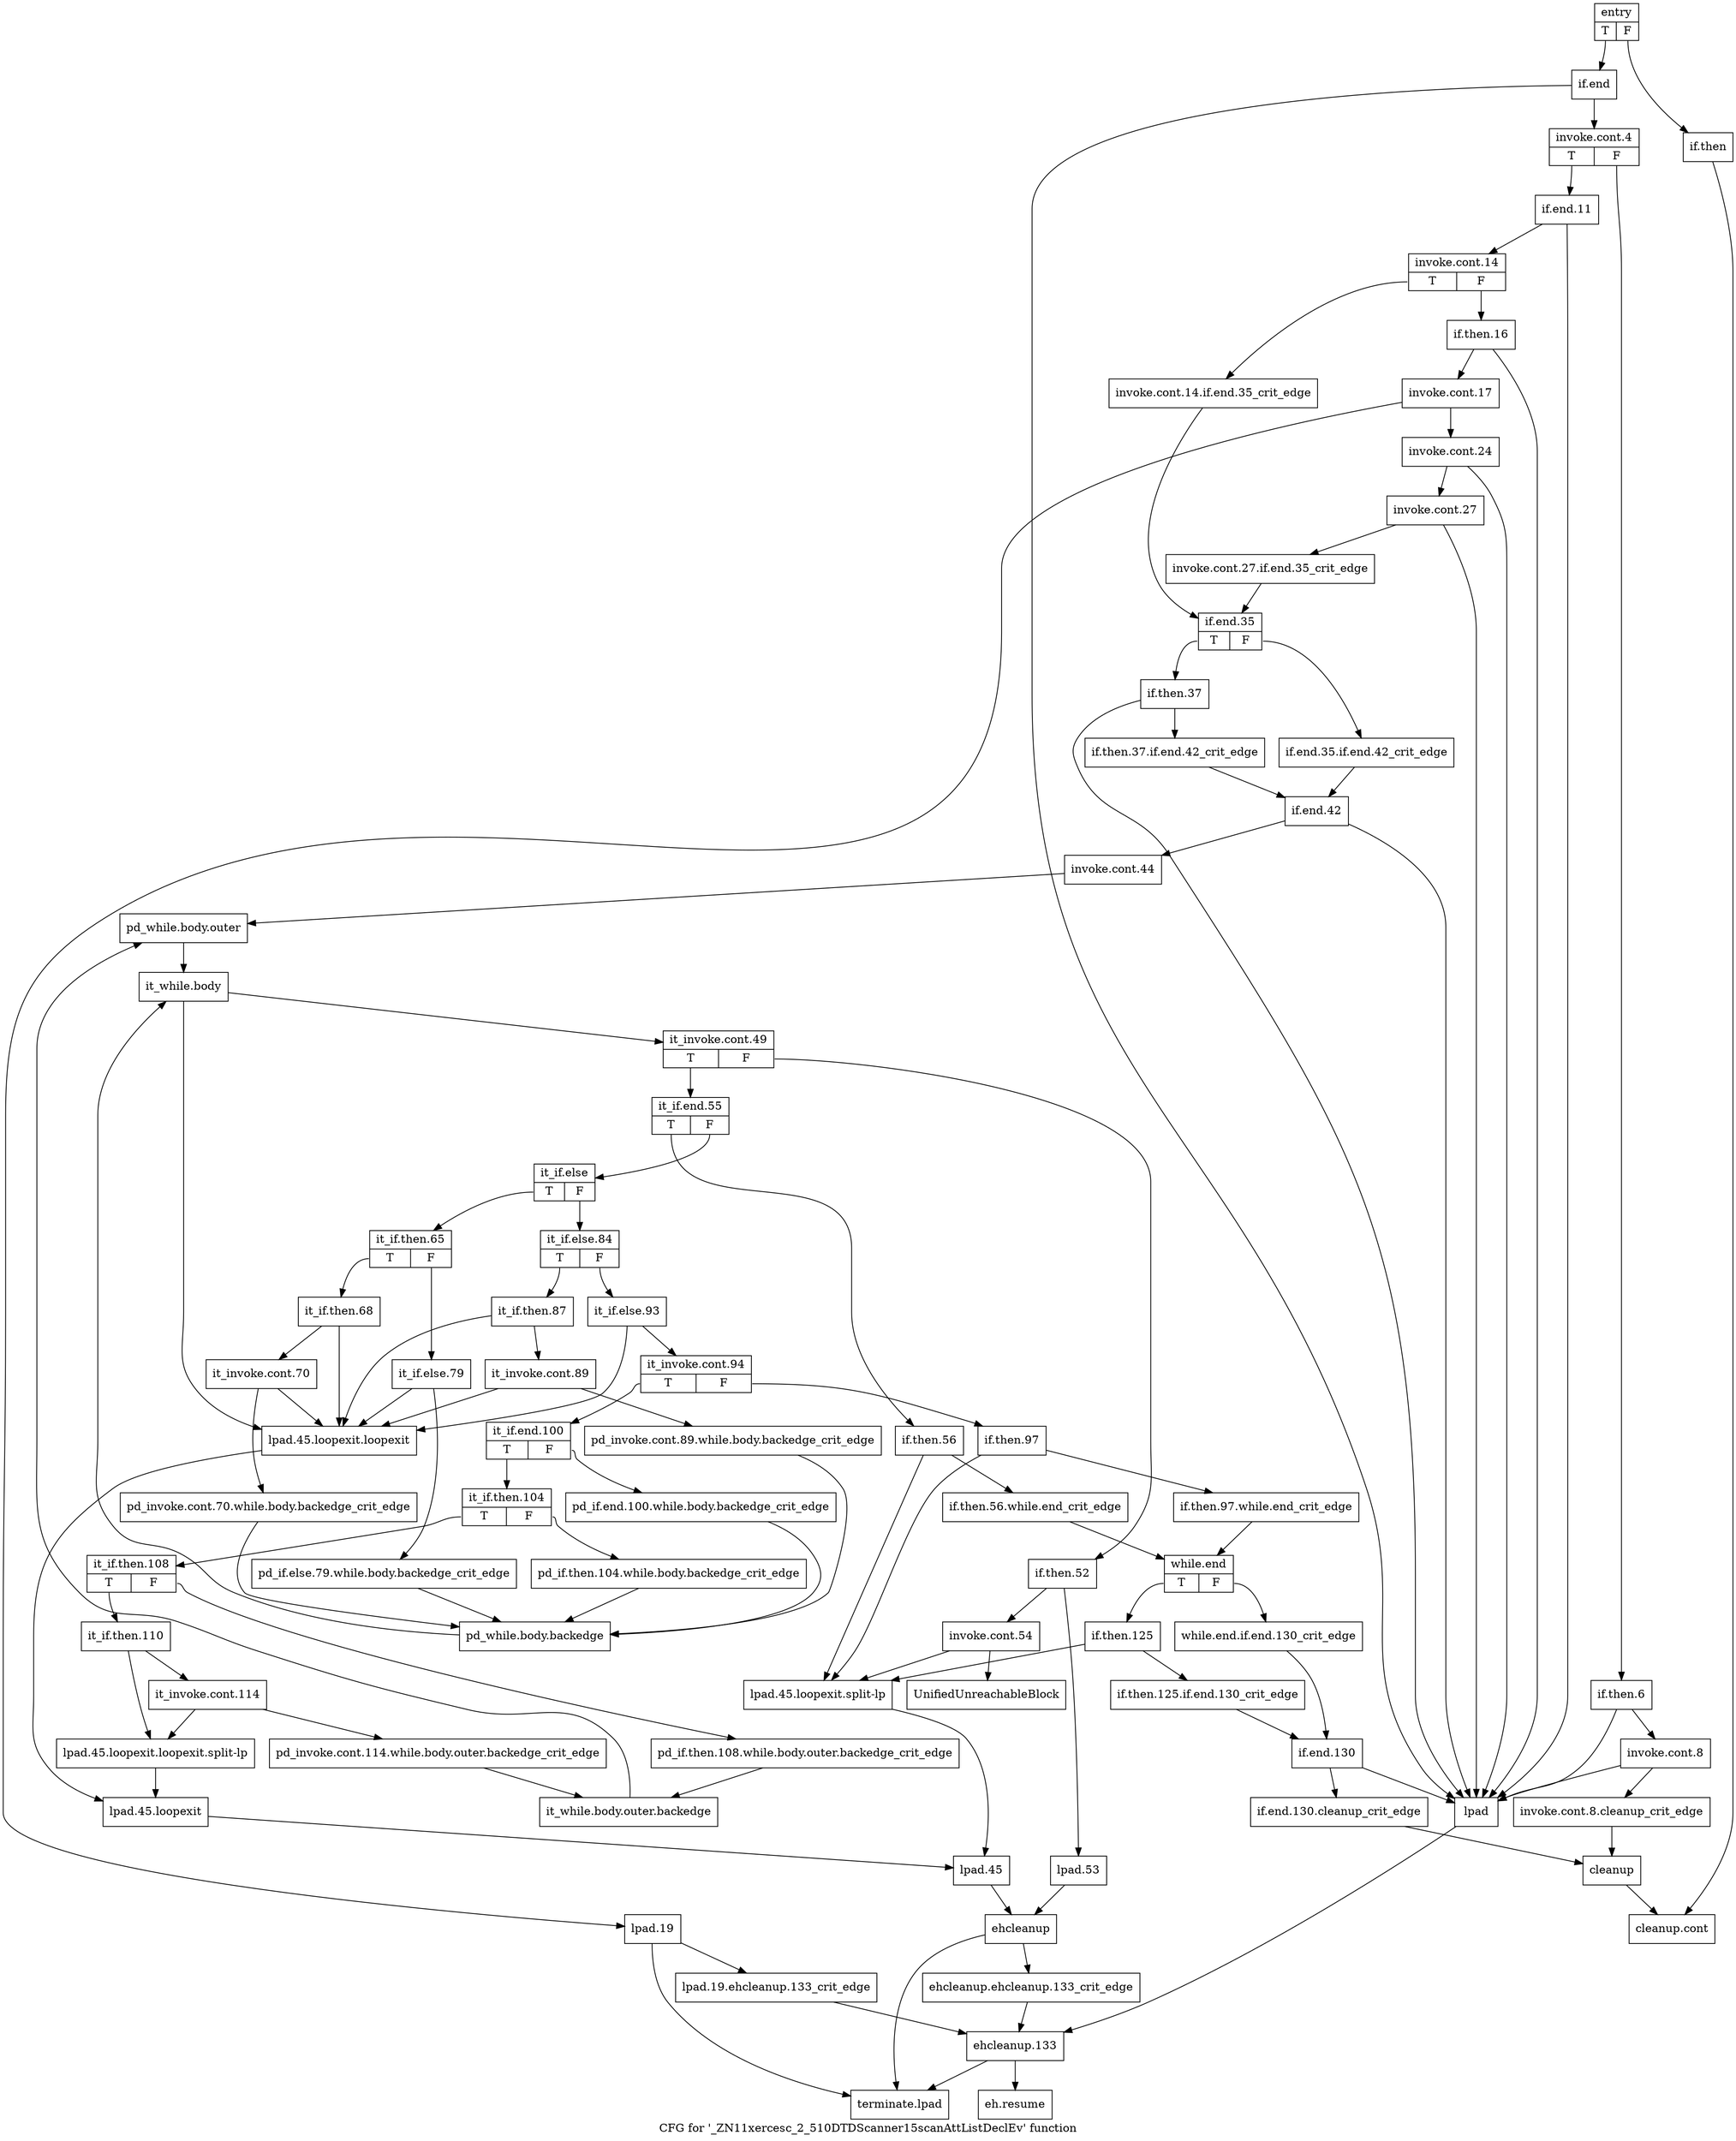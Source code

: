 digraph "CFG for '_ZN11xercesc_2_510DTDScanner15scanAttListDeclEv' function" {
	label="CFG for '_ZN11xercesc_2_510DTDScanner15scanAttListDeclEv' function";

	Node0x314aa80 [shape=record,label="{entry|{<s0>T|<s1>F}}"];
	Node0x314aa80:s0 -> Node0x314e500;
	Node0x314aa80:s1 -> Node0x314e4b0;
	Node0x314e4b0 [shape=record,label="{if.then}"];
	Node0x314e4b0 -> Node0x314fa90;
	Node0x314e500 [shape=record,label="{if.end}"];
	Node0x314e500 -> Node0x314e550;
	Node0x314e500 -> Node0x314e690;
	Node0x314e550 [shape=record,label="{invoke.cont.4|{<s0>T|<s1>F}}"];
	Node0x314e550:s0 -> Node0x314e6e0;
	Node0x314e550:s1 -> Node0x314e5a0;
	Node0x314e5a0 [shape=record,label="{if.then.6}"];
	Node0x314e5a0 -> Node0x314e5f0;
	Node0x314e5a0 -> Node0x314e690;
	Node0x314e5f0 [shape=record,label="{invoke.cont.8}"];
	Node0x314e5f0 -> Node0x314e640;
	Node0x314e5f0 -> Node0x314e690;
	Node0x314e640 [shape=record,label="{invoke.cont.8.cleanup_crit_edge}"];
	Node0x314e640 -> Node0x314fa40;
	Node0x314e690 [shape=record,label="{lpad}"];
	Node0x314e690 -> Node0x314fb80;
	Node0x314e6e0 [shape=record,label="{if.end.11}"];
	Node0x314e6e0 -> Node0x314e730;
	Node0x314e6e0 -> Node0x314e690;
	Node0x314e730 [shape=record,label="{invoke.cont.14|{<s0>T|<s1>F}}"];
	Node0x314e730:s0 -> Node0x314e780;
	Node0x314e730:s1 -> Node0x314e7d0;
	Node0x314e780 [shape=record,label="{invoke.cont.14.if.end.35_crit_edge}"];
	Node0x314e780 -> Node0x314ea00;
	Node0x314e7d0 [shape=record,label="{if.then.16}"];
	Node0x314e7d0 -> Node0x314e820;
	Node0x314e7d0 -> Node0x314e690;
	Node0x314e820 [shape=record,label="{invoke.cont.17}"];
	Node0x314e820 -> Node0x314e870;
	Node0x314e820 -> Node0x314e960;
	Node0x314e870 [shape=record,label="{invoke.cont.24}"];
	Node0x314e870 -> Node0x314e8c0;
	Node0x314e870 -> Node0x314e690;
	Node0x314e8c0 [shape=record,label="{invoke.cont.27}"];
	Node0x314e8c0 -> Node0x314e910;
	Node0x314e8c0 -> Node0x314e690;
	Node0x314e910 [shape=record,label="{invoke.cont.27.if.end.35_crit_edge}"];
	Node0x314e910 -> Node0x314ea00;
	Node0x314e960 [shape=record,label="{lpad.19}"];
	Node0x314e960 -> Node0x314e9b0;
	Node0x314e960 -> Node0x314fc20;
	Node0x314e9b0 [shape=record,label="{lpad.19.ehcleanup.133_crit_edge}"];
	Node0x314e9b0 -> Node0x314fb80;
	Node0x314ea00 [shape=record,label="{if.end.35|{<s0>T|<s1>F}}"];
	Node0x314ea00:s0 -> Node0x314eaa0;
	Node0x314ea00:s1 -> Node0x314ea50;
	Node0x314ea50 [shape=record,label="{if.end.35.if.end.42_crit_edge}"];
	Node0x314ea50 -> Node0x314eb40;
	Node0x314eaa0 [shape=record,label="{if.then.37}"];
	Node0x314eaa0 -> Node0x314eaf0;
	Node0x314eaa0 -> Node0x314e690;
	Node0x314eaf0 [shape=record,label="{if.then.37.if.end.42_crit_edge}"];
	Node0x314eaf0 -> Node0x314eb40;
	Node0x314eb40 [shape=record,label="{if.end.42}"];
	Node0x314eb40 -> Node0x314eb90;
	Node0x314eb40 -> Node0x314e690;
	Node0x314eb90 [shape=record,label="{invoke.cont.44}"];
	Node0x314eb90 -> Node0x314ebe0;
	Node0x314ebe0 [shape=record,label="{pd_while.body.outer}"];
	Node0x314ebe0 -> Node0x314ec30;
	Node0x314ec30 [shape=record,label="{it_while.body}"];
	Node0x314ec30 -> Node0x314ec80;
	Node0x314ec30 -> Node0x314ed70;
	Node0x314ec80 [shape=record,label="{it_invoke.cont.49|{<s0>T|<s1>F}}"];
	Node0x314ec80:s0 -> Node0x314ef50;
	Node0x314ec80:s1 -> Node0x314ecd0;
	Node0x314ecd0 [shape=record,label="{if.then.52}"];
	Node0x314ecd0 -> Node0x314ed20;
	Node0x314ecd0 -> Node0x314ef00;
	Node0x314ed20 [shape=record,label="{invoke.cont.54}"];
	Node0x314ed20 -> Node0x314fc70;
	Node0x314ed20 -> Node0x314ee60;
	Node0x314ed70 [shape=record,label="{lpad.45.loopexit.loopexit}"];
	Node0x314ed70 -> Node0x314ee10;
	Node0x314edc0 [shape=record,label="{lpad.45.loopexit.loopexit.split-lp}"];
	Node0x314edc0 -> Node0x314ee10;
	Node0x314ee10 [shape=record,label="{lpad.45.loopexit}"];
	Node0x314ee10 -> Node0x314eeb0;
	Node0x314ee60 [shape=record,label="{lpad.45.loopexit.split-lp}"];
	Node0x314ee60 -> Node0x314eeb0;
	Node0x314eeb0 [shape=record,label="{lpad.45}"];
	Node0x314eeb0 -> Node0x314fae0;
	Node0x314ef00 [shape=record,label="{lpad.53}"];
	Node0x314ef00 -> Node0x314fae0;
	Node0x314ef50 [shape=record,label="{it_if.end.55|{<s0>T|<s1>F}}"];
	Node0x314ef50:s0 -> Node0x314efa0;
	Node0x314ef50:s1 -> Node0x314f040;
	Node0x314efa0 [shape=record,label="{if.then.56}"];
	Node0x314efa0 -> Node0x314eff0;
	Node0x314efa0 -> Node0x314ee60;
	Node0x314eff0 [shape=record,label="{if.then.56.while.end_crit_edge}"];
	Node0x314eff0 -> Node0x314f860;
	Node0x314f040 [shape=record,label="{it_if.else|{<s0>T|<s1>F}}"];
	Node0x314f040:s0 -> Node0x314f090;
	Node0x314f040:s1 -> Node0x314f2c0;
	Node0x314f090 [shape=record,label="{it_if.then.65|{<s0>T|<s1>F}}"];
	Node0x314f090:s0 -> Node0x314f0e0;
	Node0x314f090:s1 -> Node0x314f1d0;
	Node0x314f0e0 [shape=record,label="{it_if.then.68}"];
	Node0x314f0e0 -> Node0x314f130;
	Node0x314f0e0 -> Node0x314ed70;
	Node0x314f130 [shape=record,label="{it_invoke.cont.70}"];
	Node0x314f130 -> Node0x314f180;
	Node0x314f130 -> Node0x314ed70;
	Node0x314f180 [shape=record,label="{pd_invoke.cont.70.while.body.backedge_crit_edge}"];
	Node0x314f180 -> Node0x314f270;
	Node0x314f1d0 [shape=record,label="{it_if.else.79}"];
	Node0x314f1d0 -> Node0x314f220;
	Node0x314f1d0 -> Node0x314ed70;
	Node0x314f220 [shape=record,label="{pd_if.else.79.while.body.backedge_crit_edge}"];
	Node0x314f220 -> Node0x314f270;
	Node0x314f270 [shape=record,label="{pd_while.body.backedge}"];
	Node0x314f270 -> Node0x314ec30;
	Node0x314f2c0 [shape=record,label="{it_if.else.84|{<s0>T|<s1>F}}"];
	Node0x314f2c0:s0 -> Node0x314f310;
	Node0x314f2c0:s1 -> Node0x314f400;
	Node0x314f310 [shape=record,label="{it_if.then.87}"];
	Node0x314f310 -> Node0x314f360;
	Node0x314f310 -> Node0x314ed70;
	Node0x314f360 [shape=record,label="{it_invoke.cont.89}"];
	Node0x314f360 -> Node0x314f3b0;
	Node0x314f360 -> Node0x314ed70;
	Node0x314f3b0 [shape=record,label="{pd_invoke.cont.89.while.body.backedge_crit_edge}"];
	Node0x314f3b0 -> Node0x314f270;
	Node0x314f400 [shape=record,label="{it_if.else.93}"];
	Node0x314f400 -> Node0x314f450;
	Node0x314f400 -> Node0x314ed70;
	Node0x314f450 [shape=record,label="{it_invoke.cont.94|{<s0>T|<s1>F}}"];
	Node0x314f450:s0 -> Node0x314f540;
	Node0x314f450:s1 -> Node0x314f4a0;
	Node0x314f4a0 [shape=record,label="{if.then.97}"];
	Node0x314f4a0 -> Node0x314f4f0;
	Node0x314f4a0 -> Node0x314ee60;
	Node0x314f4f0 [shape=record,label="{if.then.97.while.end_crit_edge}"];
	Node0x314f4f0 -> Node0x314f860;
	Node0x314f540 [shape=record,label="{it_if.end.100|{<s0>T|<s1>F}}"];
	Node0x314f540:s0 -> Node0x314f5e0;
	Node0x314f540:s1 -> Node0x314f590;
	Node0x314f590 [shape=record,label="{pd_if.end.100.while.body.backedge_crit_edge}"];
	Node0x314f590 -> Node0x314f270;
	Node0x314f5e0 [shape=record,label="{it_if.then.104|{<s0>T|<s1>F}}"];
	Node0x314f5e0:s0 -> Node0x314f680;
	Node0x314f5e0:s1 -> Node0x314f630;
	Node0x314f630 [shape=record,label="{pd_if.then.104.while.body.backedge_crit_edge}"];
	Node0x314f630 -> Node0x314f270;
	Node0x314f680 [shape=record,label="{it_if.then.108|{<s0>T|<s1>F}}"];
	Node0x314f680:s0 -> Node0x314f720;
	Node0x314f680:s1 -> Node0x314f6d0;
	Node0x314f6d0 [shape=record,label="{pd_if.then.108.while.body.outer.backedge_crit_edge}"];
	Node0x314f6d0 -> Node0x314f810;
	Node0x314f720 [shape=record,label="{it_if.then.110}"];
	Node0x314f720 -> Node0x314f770;
	Node0x314f720 -> Node0x314edc0;
	Node0x314f770 [shape=record,label="{it_invoke.cont.114}"];
	Node0x314f770 -> Node0x314f7c0;
	Node0x314f770 -> Node0x314edc0;
	Node0x314f7c0 [shape=record,label="{pd_invoke.cont.114.while.body.outer.backedge_crit_edge}"];
	Node0x314f7c0 -> Node0x314f810;
	Node0x314f810 [shape=record,label="{it_while.body.outer.backedge}"];
	Node0x314f810 -> Node0x314ebe0;
	Node0x314f860 [shape=record,label="{while.end|{<s0>T|<s1>F}}"];
	Node0x314f860:s0 -> Node0x314f900;
	Node0x314f860:s1 -> Node0x314f8b0;
	Node0x314f8b0 [shape=record,label="{while.end.if.end.130_crit_edge}"];
	Node0x314f8b0 -> Node0x314f9a0;
	Node0x314f900 [shape=record,label="{if.then.125}"];
	Node0x314f900 -> Node0x314f950;
	Node0x314f900 -> Node0x314ee60;
	Node0x314f950 [shape=record,label="{if.then.125.if.end.130_crit_edge}"];
	Node0x314f950 -> Node0x314f9a0;
	Node0x314f9a0 [shape=record,label="{if.end.130}"];
	Node0x314f9a0 -> Node0x314f9f0;
	Node0x314f9a0 -> Node0x314e690;
	Node0x314f9f0 [shape=record,label="{if.end.130.cleanup_crit_edge}"];
	Node0x314f9f0 -> Node0x314fa40;
	Node0x314fa40 [shape=record,label="{cleanup}"];
	Node0x314fa40 -> Node0x314fa90;
	Node0x314fa90 [shape=record,label="{cleanup.cont}"];
	Node0x314fae0 [shape=record,label="{ehcleanup}"];
	Node0x314fae0 -> Node0x314fb30;
	Node0x314fae0 -> Node0x314fc20;
	Node0x314fb30 [shape=record,label="{ehcleanup.ehcleanup.133_crit_edge}"];
	Node0x314fb30 -> Node0x314fb80;
	Node0x314fb80 [shape=record,label="{ehcleanup.133}"];
	Node0x314fb80 -> Node0x314fbd0;
	Node0x314fb80 -> Node0x314fc20;
	Node0x314fbd0 [shape=record,label="{eh.resume}"];
	Node0x314fc20 [shape=record,label="{terminate.lpad}"];
	Node0x314fc70 [shape=record,label="{UnifiedUnreachableBlock}"];
}
